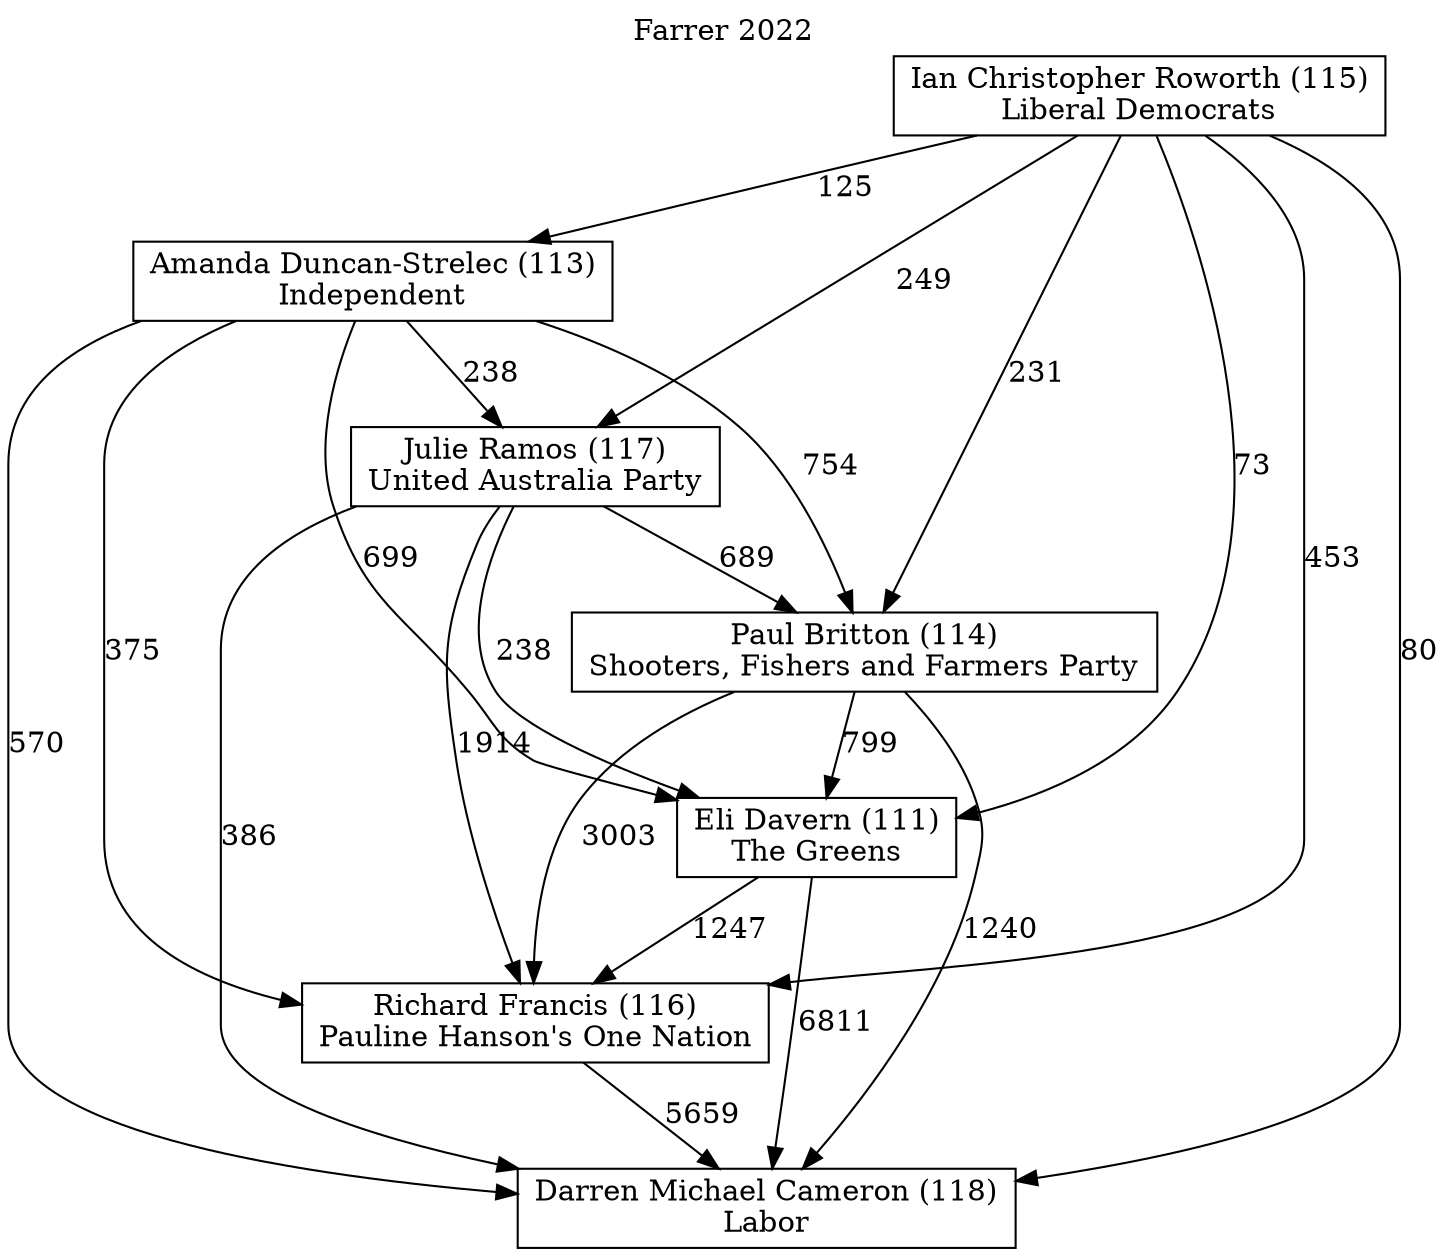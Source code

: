 // House preference flow
digraph "Darren Michael Cameron (118)_Farrer_2022" {
	graph [label="Farrer 2022" labelloc=t mclimit=10]
	node [shape=box]
	"Amanda Duncan-Strelec (113)" [label="Amanda Duncan-Strelec (113)
Independent"]
	"Darren Michael Cameron (118)" [label="Darren Michael Cameron (118)
Labor"]
	"Eli Davern (111)" [label="Eli Davern (111)
The Greens"]
	"Ian Christopher Roworth (115)" [label="Ian Christopher Roworth (115)
Liberal Democrats"]
	"Julie Ramos (117)" [label="Julie Ramos (117)
United Australia Party"]
	"Paul Britton (114)" [label="Paul Britton (114)
Shooters, Fishers and Farmers Party"]
	"Richard Francis (116)" [label="Richard Francis (116)
Pauline Hanson's One Nation"]
	"Amanda Duncan-Strelec (113)" -> "Darren Michael Cameron (118)" [label=570]
	"Amanda Duncan-Strelec (113)" -> "Eli Davern (111)" [label=699]
	"Amanda Duncan-Strelec (113)" -> "Julie Ramos (117)" [label=238]
	"Amanda Duncan-Strelec (113)" -> "Paul Britton (114)" [label=754]
	"Amanda Duncan-Strelec (113)" -> "Richard Francis (116)" [label=375]
	"Eli Davern (111)" -> "Darren Michael Cameron (118)" [label=6811]
	"Eli Davern (111)" -> "Richard Francis (116)" [label=1247]
	"Ian Christopher Roworth (115)" -> "Amanda Duncan-Strelec (113)" [label=125]
	"Ian Christopher Roworth (115)" -> "Darren Michael Cameron (118)" [label=80]
	"Ian Christopher Roworth (115)" -> "Eli Davern (111)" [label=73]
	"Ian Christopher Roworth (115)" -> "Julie Ramos (117)" [label=249]
	"Ian Christopher Roworth (115)" -> "Paul Britton (114)" [label=231]
	"Ian Christopher Roworth (115)" -> "Richard Francis (116)" [label=453]
	"Julie Ramos (117)" -> "Darren Michael Cameron (118)" [label=386]
	"Julie Ramos (117)" -> "Eli Davern (111)" [label=238]
	"Julie Ramos (117)" -> "Paul Britton (114)" [label=689]
	"Julie Ramos (117)" -> "Richard Francis (116)" [label=1914]
	"Paul Britton (114)" -> "Darren Michael Cameron (118)" [label=1240]
	"Paul Britton (114)" -> "Eli Davern (111)" [label=799]
	"Paul Britton (114)" -> "Richard Francis (116)" [label=3003]
	"Richard Francis (116)" -> "Darren Michael Cameron (118)" [label=5659]
}
